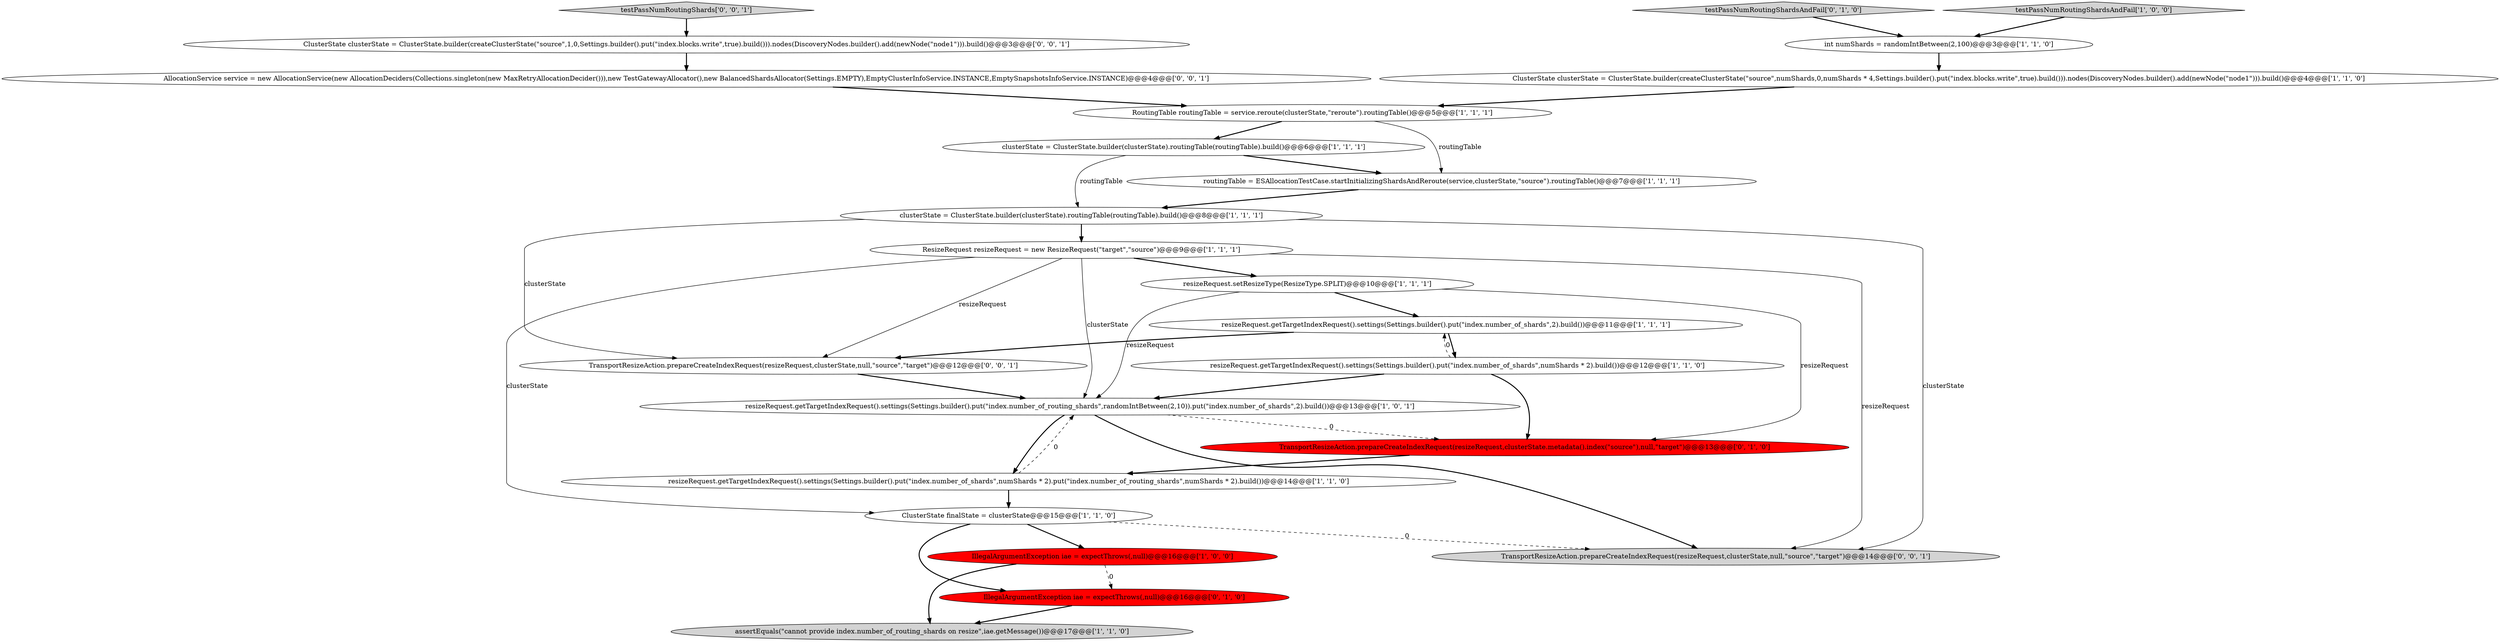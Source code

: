 digraph {
15 [style = filled, label = "ClusterState finalState = clusterState@@@15@@@['1', '1', '0']", fillcolor = white, shape = ellipse image = "AAA0AAABBB1BBB"];
6 [style = filled, label = "resizeRequest.getTargetIndexRequest().settings(Settings.builder().put(\"index.number_of_shards\",2).build())@@@11@@@['1', '1', '1']", fillcolor = white, shape = ellipse image = "AAA0AAABBB1BBB"];
9 [style = filled, label = "clusterState = ClusterState.builder(clusterState).routingTable(routingTable).build()@@@8@@@['1', '1', '1']", fillcolor = white, shape = ellipse image = "AAA0AAABBB1BBB"];
11 [style = filled, label = "clusterState = ClusterState.builder(clusterState).routingTable(routingTable).build()@@@6@@@['1', '1', '1']", fillcolor = white, shape = ellipse image = "AAA0AAABBB1BBB"];
18 [style = filled, label = "TransportResizeAction.prepareCreateIndexRequest(resizeRequest,clusterState.metadata().index(\"source\"),null,\"target\")@@@13@@@['0', '1', '0']", fillcolor = red, shape = ellipse image = "AAA1AAABBB2BBB"];
20 [style = filled, label = "AllocationService service = new AllocationService(new AllocationDeciders(Collections.singleton(new MaxRetryAllocationDecider())),new TestGatewayAllocator(),new BalancedShardsAllocator(Settings.EMPTY),EmptyClusterInfoService.INSTANCE,EmptySnapshotsInfoService.INSTANCE)@@@4@@@['0', '0', '1']", fillcolor = white, shape = ellipse image = "AAA0AAABBB3BBB"];
2 [style = filled, label = "resizeRequest.getTargetIndexRequest().settings(Settings.builder().put(\"index.number_of_shards\",numShards * 2).build())@@@12@@@['1', '1', '0']", fillcolor = white, shape = ellipse image = "AAA0AAABBB1BBB"];
23 [style = filled, label = "testPassNumRoutingShards['0', '0', '1']", fillcolor = lightgray, shape = diamond image = "AAA0AAABBB3BBB"];
4 [style = filled, label = "routingTable = ESAllocationTestCase.startInitializingShardsAndReroute(service,clusterState,\"source\").routingTable()@@@7@@@['1', '1', '1']", fillcolor = white, shape = ellipse image = "AAA0AAABBB1BBB"];
12 [style = filled, label = "resizeRequest.getTargetIndexRequest().settings(Settings.builder().put(\"index.number_of_shards\",numShards * 2).put(\"index.number_of_routing_shards\",numShards * 2).build())@@@14@@@['1', '1', '0']", fillcolor = white, shape = ellipse image = "AAA0AAABBB1BBB"];
0 [style = filled, label = "IllegalArgumentException iae = expectThrows(,null)@@@16@@@['1', '0', '0']", fillcolor = red, shape = ellipse image = "AAA1AAABBB1BBB"];
10 [style = filled, label = "int numShards = randomIntBetween(2,100)@@@3@@@['1', '1', '0']", fillcolor = white, shape = ellipse image = "AAA0AAABBB1BBB"];
8 [style = filled, label = "testPassNumRoutingShardsAndFail['1', '0', '0']", fillcolor = lightgray, shape = diamond image = "AAA0AAABBB1BBB"];
21 [style = filled, label = "TransportResizeAction.prepareCreateIndexRequest(resizeRequest,clusterState,null,\"source\",\"target\")@@@14@@@['0', '0', '1']", fillcolor = lightgray, shape = ellipse image = "AAA0AAABBB3BBB"];
3 [style = filled, label = "RoutingTable routingTable = service.reroute(clusterState,\"reroute\").routingTable()@@@5@@@['1', '1', '1']", fillcolor = white, shape = ellipse image = "AAA0AAABBB1BBB"];
16 [style = filled, label = "testPassNumRoutingShardsAndFail['0', '1', '0']", fillcolor = lightgray, shape = diamond image = "AAA0AAABBB2BBB"];
14 [style = filled, label = "assertEquals(\"cannot provide index.number_of_routing_shards on resize\",iae.getMessage())@@@17@@@['1', '1', '0']", fillcolor = lightgray, shape = ellipse image = "AAA0AAABBB1BBB"];
19 [style = filled, label = "ClusterState clusterState = ClusterState.builder(createClusterState(\"source\",1,0,Settings.builder().put(\"index.blocks.write\",true).build())).nodes(DiscoveryNodes.builder().add(newNode(\"node1\"))).build()@@@3@@@['0', '0', '1']", fillcolor = white, shape = ellipse image = "AAA0AAABBB3BBB"];
17 [style = filled, label = "IllegalArgumentException iae = expectThrows(,null)@@@16@@@['0', '1', '0']", fillcolor = red, shape = ellipse image = "AAA1AAABBB2BBB"];
22 [style = filled, label = "TransportResizeAction.prepareCreateIndexRequest(resizeRequest,clusterState,null,\"source\",\"target\")@@@12@@@['0', '0', '1']", fillcolor = white, shape = ellipse image = "AAA0AAABBB3BBB"];
13 [style = filled, label = "ResizeRequest resizeRequest = new ResizeRequest(\"target\",\"source\")@@@9@@@['1', '1', '1']", fillcolor = white, shape = ellipse image = "AAA0AAABBB1BBB"];
7 [style = filled, label = "resizeRequest.getTargetIndexRequest().settings(Settings.builder().put(\"index.number_of_routing_shards\",randomIntBetween(2,10)).put(\"index.number_of_shards\",2).build())@@@13@@@['1', '0', '1']", fillcolor = white, shape = ellipse image = "AAA0AAABBB1BBB"];
1 [style = filled, label = "ClusterState clusterState = ClusterState.builder(createClusterState(\"source\",numShards,0,numShards * 4,Settings.builder().put(\"index.blocks.write\",true).build())).nodes(DiscoveryNodes.builder().add(newNode(\"node1\"))).build()@@@4@@@['1', '1', '0']", fillcolor = white, shape = ellipse image = "AAA0AAABBB1BBB"];
5 [style = filled, label = "resizeRequest.setResizeType(ResizeType.SPLIT)@@@10@@@['1', '1', '1']", fillcolor = white, shape = ellipse image = "AAA0AAABBB1BBB"];
4->9 [style = bold, label=""];
8->10 [style = bold, label=""];
7->18 [style = dashed, label="0"];
7->12 [style = bold, label=""];
16->10 [style = bold, label=""];
6->22 [style = bold, label=""];
19->20 [style = bold, label=""];
11->4 [style = bold, label=""];
12->15 [style = bold, label=""];
1->3 [style = bold, label=""];
3->11 [style = bold, label=""];
18->12 [style = bold, label=""];
2->18 [style = bold, label=""];
15->21 [style = dashed, label="0"];
20->3 [style = bold, label=""];
13->7 [style = solid, label="clusterState"];
5->7 [style = solid, label="resizeRequest"];
9->22 [style = solid, label="clusterState"];
0->17 [style = dashed, label="0"];
22->7 [style = bold, label=""];
6->2 [style = bold, label=""];
15->17 [style = bold, label=""];
0->14 [style = bold, label=""];
5->6 [style = bold, label=""];
11->9 [style = solid, label="routingTable"];
17->14 [style = bold, label=""];
15->0 [style = bold, label=""];
23->19 [style = bold, label=""];
13->5 [style = bold, label=""];
2->6 [style = dashed, label="0"];
7->21 [style = bold, label=""];
3->4 [style = solid, label="routingTable"];
13->15 [style = solid, label="clusterState"];
13->22 [style = solid, label="resizeRequest"];
12->7 [style = dashed, label="0"];
2->7 [style = bold, label=""];
9->21 [style = solid, label="clusterState"];
10->1 [style = bold, label=""];
13->21 [style = solid, label="resizeRequest"];
5->18 [style = solid, label="resizeRequest"];
9->13 [style = bold, label=""];
}
